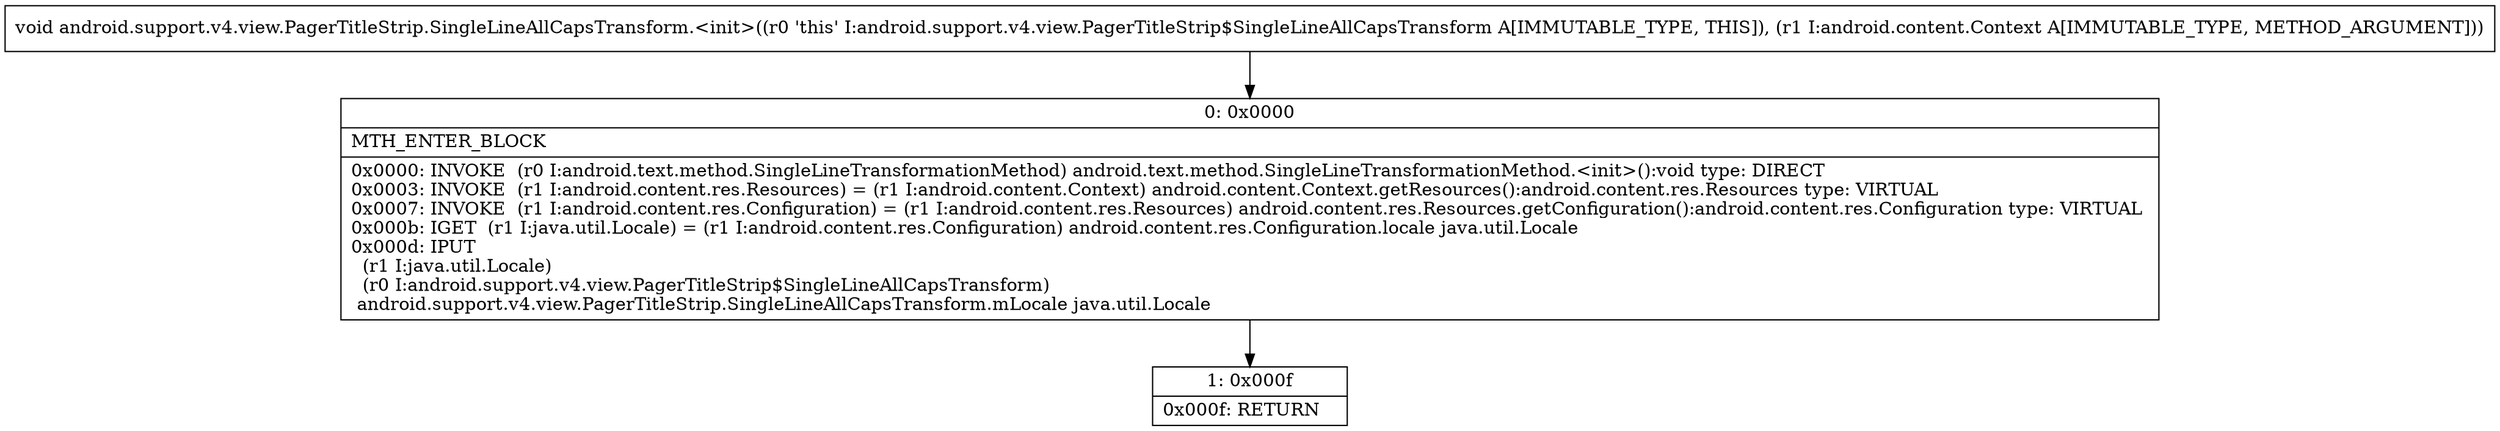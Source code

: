 digraph "CFG forandroid.support.v4.view.PagerTitleStrip.SingleLineAllCapsTransform.\<init\>(Landroid\/content\/Context;)V" {
Node_0 [shape=record,label="{0\:\ 0x0000|MTH_ENTER_BLOCK\l|0x0000: INVOKE  (r0 I:android.text.method.SingleLineTransformationMethod) android.text.method.SingleLineTransformationMethod.\<init\>():void type: DIRECT \l0x0003: INVOKE  (r1 I:android.content.res.Resources) = (r1 I:android.content.Context) android.content.Context.getResources():android.content.res.Resources type: VIRTUAL \l0x0007: INVOKE  (r1 I:android.content.res.Configuration) = (r1 I:android.content.res.Resources) android.content.res.Resources.getConfiguration():android.content.res.Configuration type: VIRTUAL \l0x000b: IGET  (r1 I:java.util.Locale) = (r1 I:android.content.res.Configuration) android.content.res.Configuration.locale java.util.Locale \l0x000d: IPUT  \l  (r1 I:java.util.Locale)\l  (r0 I:android.support.v4.view.PagerTitleStrip$SingleLineAllCapsTransform)\l android.support.v4.view.PagerTitleStrip.SingleLineAllCapsTransform.mLocale java.util.Locale \l}"];
Node_1 [shape=record,label="{1\:\ 0x000f|0x000f: RETURN   \l}"];
MethodNode[shape=record,label="{void android.support.v4.view.PagerTitleStrip.SingleLineAllCapsTransform.\<init\>((r0 'this' I:android.support.v4.view.PagerTitleStrip$SingleLineAllCapsTransform A[IMMUTABLE_TYPE, THIS]), (r1 I:android.content.Context A[IMMUTABLE_TYPE, METHOD_ARGUMENT])) }"];
MethodNode -> Node_0;
Node_0 -> Node_1;
}

